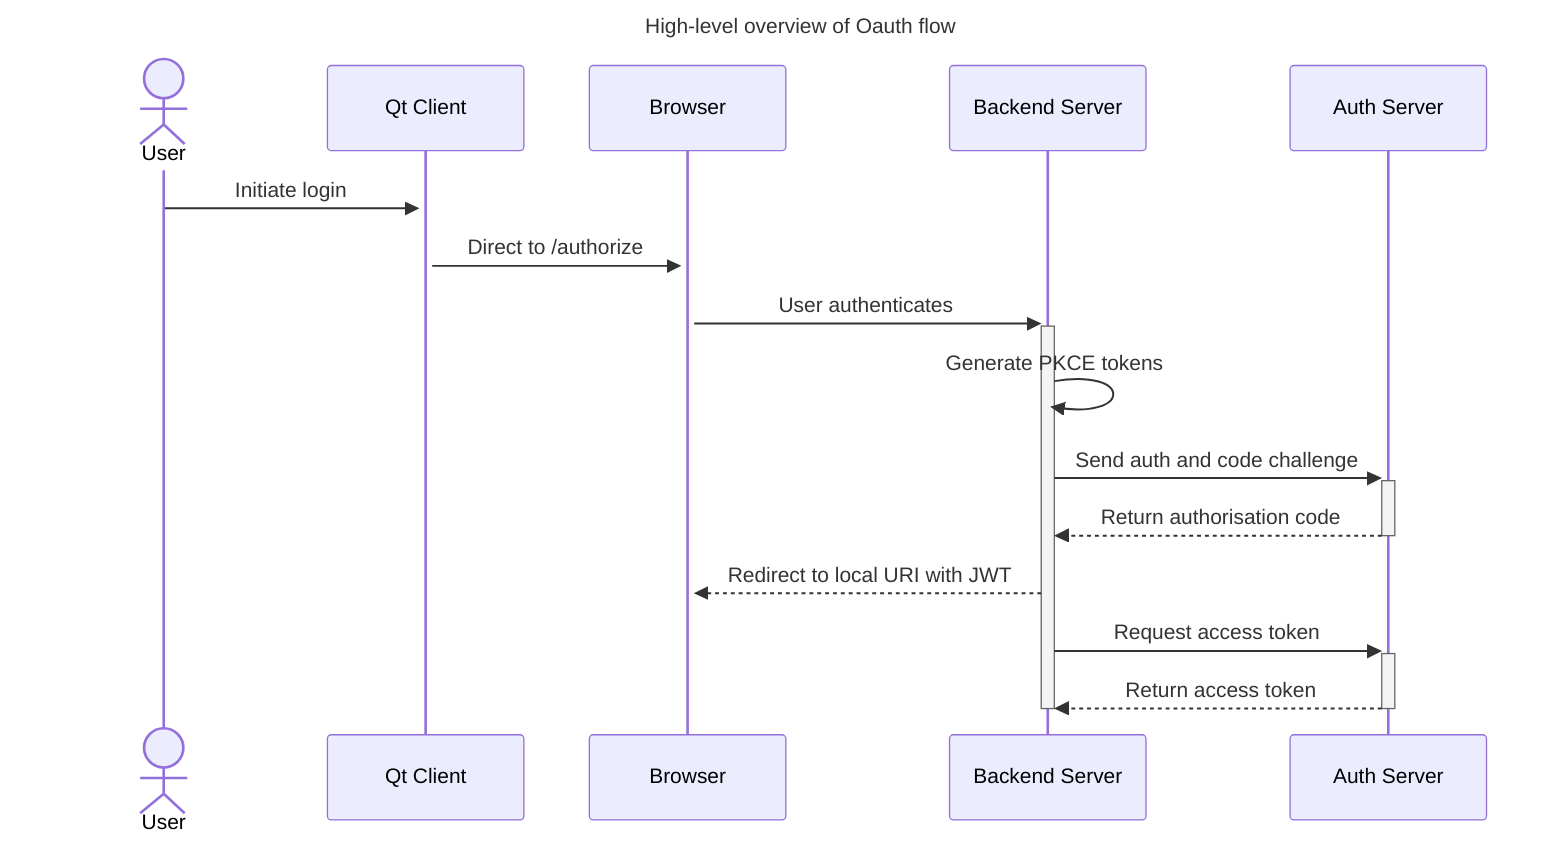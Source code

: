 ---
title: High-level overview of Oauth flow
---
sequenceDiagram
    actor User as User
    participant Client as Qt Client
    participant Browser as Browser
    participant Backend as Backend Server
    participant Auth as Auth Server

    User ->>+ Client: Initiate login
    Client ->>+ Browser: Direct to /authorize
    Browser ->>+ Backend: User authenticates
    Backend ->> Backend: Generate PKCE tokens
    Backend ->>+ Auth: Send auth and code challenge
    Auth -->>- Backend: Return authorisation code
    Backend -->> Browser: Redirect to local URI with JWT
    Backend ->>+ Auth: Request access token
    Auth -->>- Backend: Return access token


    deactivate Backend
